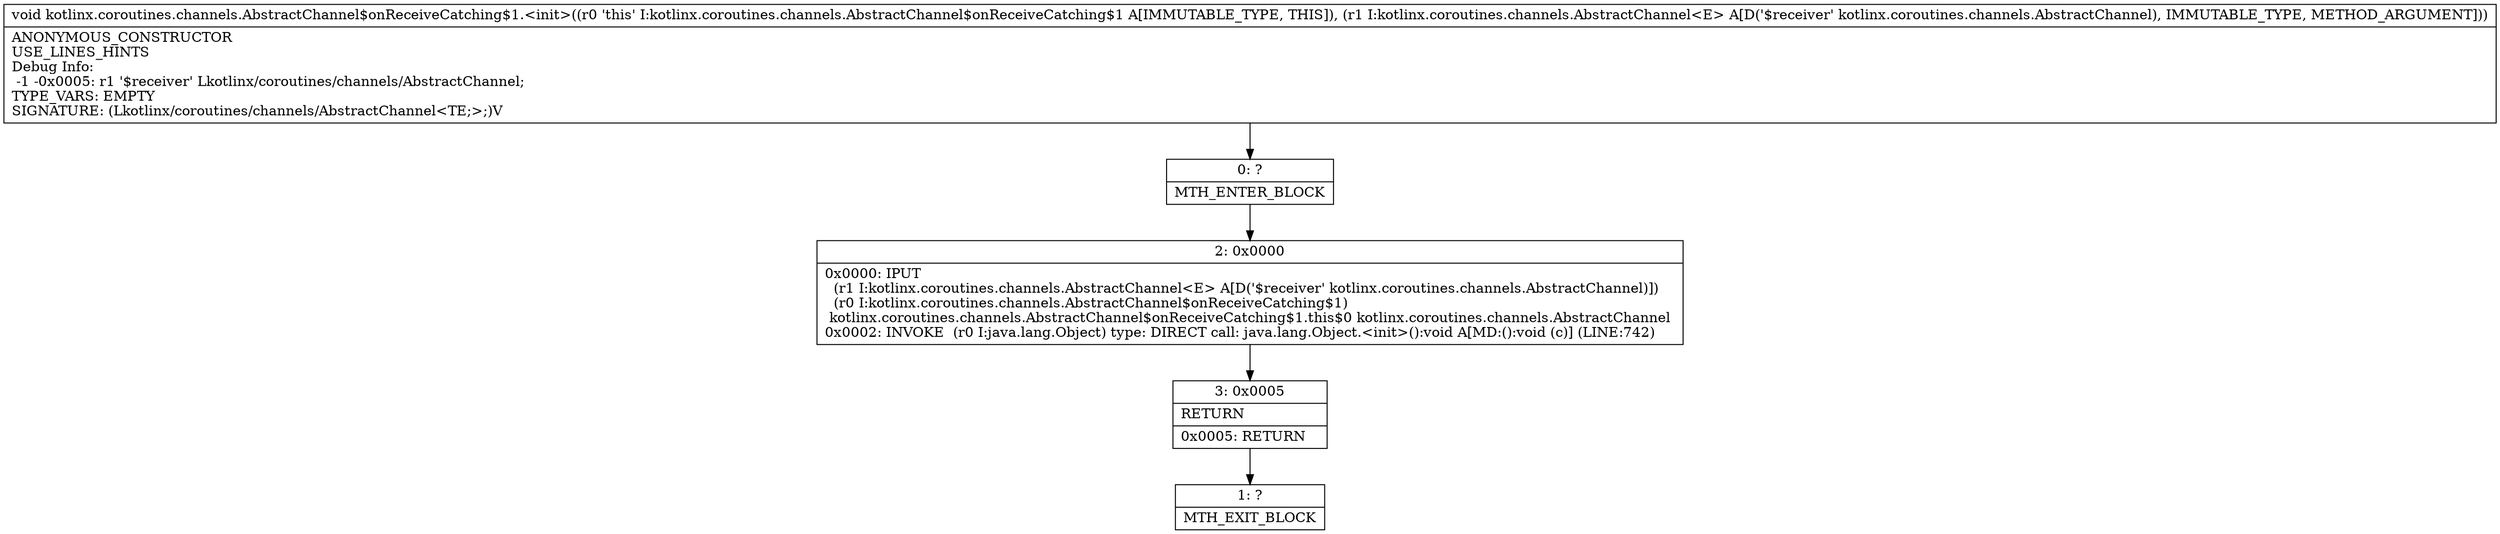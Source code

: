 digraph "CFG forkotlinx.coroutines.channels.AbstractChannel$onReceiveCatching$1.\<init\>(Lkotlinx\/coroutines\/channels\/AbstractChannel;)V" {
Node_0 [shape=record,label="{0\:\ ?|MTH_ENTER_BLOCK\l}"];
Node_2 [shape=record,label="{2\:\ 0x0000|0x0000: IPUT  \l  (r1 I:kotlinx.coroutines.channels.AbstractChannel\<E\> A[D('$receiver' kotlinx.coroutines.channels.AbstractChannel)])\l  (r0 I:kotlinx.coroutines.channels.AbstractChannel$onReceiveCatching$1)\l kotlinx.coroutines.channels.AbstractChannel$onReceiveCatching$1.this$0 kotlinx.coroutines.channels.AbstractChannel \l0x0002: INVOKE  (r0 I:java.lang.Object) type: DIRECT call: java.lang.Object.\<init\>():void A[MD:():void (c)] (LINE:742)\l}"];
Node_3 [shape=record,label="{3\:\ 0x0005|RETURN\l|0x0005: RETURN   \l}"];
Node_1 [shape=record,label="{1\:\ ?|MTH_EXIT_BLOCK\l}"];
MethodNode[shape=record,label="{void kotlinx.coroutines.channels.AbstractChannel$onReceiveCatching$1.\<init\>((r0 'this' I:kotlinx.coroutines.channels.AbstractChannel$onReceiveCatching$1 A[IMMUTABLE_TYPE, THIS]), (r1 I:kotlinx.coroutines.channels.AbstractChannel\<E\> A[D('$receiver' kotlinx.coroutines.channels.AbstractChannel), IMMUTABLE_TYPE, METHOD_ARGUMENT]))  | ANONYMOUS_CONSTRUCTOR\lUSE_LINES_HINTS\lDebug Info:\l  \-1 \-0x0005: r1 '$receiver' Lkotlinx\/coroutines\/channels\/AbstractChannel;\lTYPE_VARS: EMPTY\lSIGNATURE: (Lkotlinx\/coroutines\/channels\/AbstractChannel\<TE;\>;)V\l}"];
MethodNode -> Node_0;Node_0 -> Node_2;
Node_2 -> Node_3;
Node_3 -> Node_1;
}

